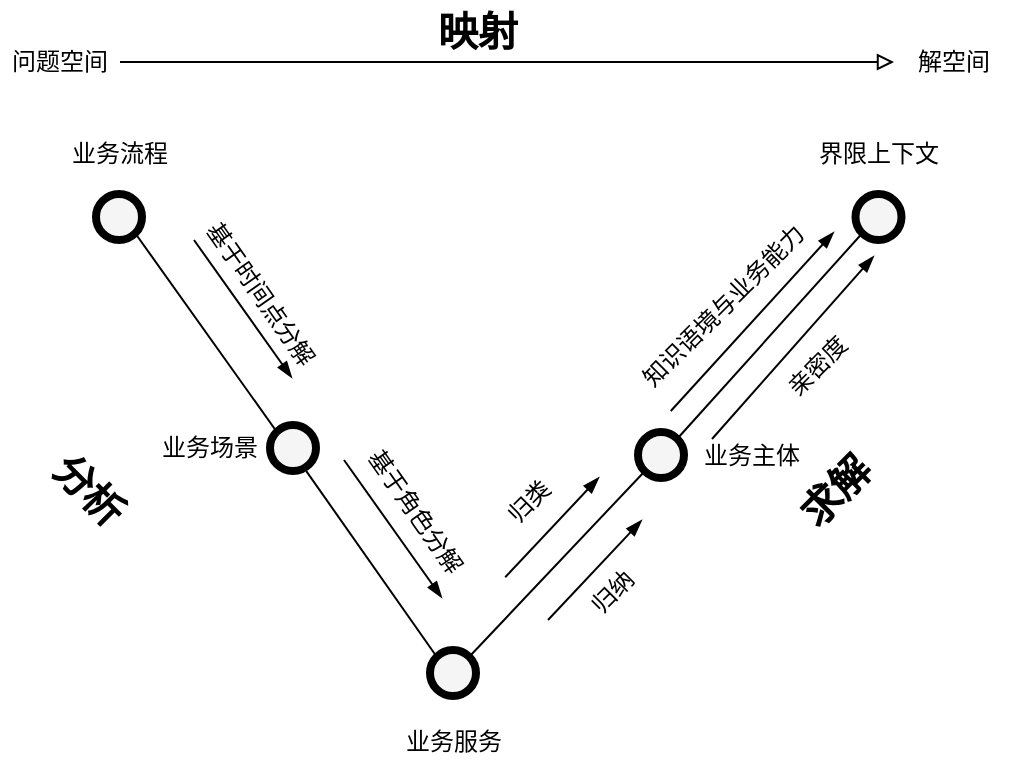 <mxfile version="20.6.0" type="github" pages="4">
  <diagram id="gvt5S0LrzWQ9CqKp3i4-" name="Page-1">
    <mxGraphModel dx="924" dy="500" grid="0" gridSize="10" guides="1" tooltips="1" connect="1" arrows="1" fold="1" page="1" pageScale="1" pageWidth="827" pageHeight="1169" math="0" shadow="0">
      <root>
        <mxCell id="0" />
        <mxCell id="1" parent="0" />
        <mxCell id="bjc3uEDRvnsahWzxOmhR-24" style="edgeStyle=none;rounded=0;orthogonalLoop=1;jettySize=auto;html=1;exitX=1;exitY=1;exitDx=0;exitDy=0;entryX=0;entryY=0;entryDx=0;entryDy=0;fontFamily=Tahoma;endArrow=none;endFill=0;fontColor=#999999;strokeColor=#000000;" parent="1" source="bjc3uEDRvnsahWzxOmhR-17" target="bjc3uEDRvnsahWzxOmhR-20" edge="1">
          <mxGeometry relative="1" as="geometry" />
        </mxCell>
        <mxCell id="bjc3uEDRvnsahWzxOmhR-31" style="edgeStyle=none;rounded=0;orthogonalLoop=1;jettySize=auto;html=1;exitX=1;exitY=0.5;exitDx=0;exitDy=0;strokeColor=#000000;fontFamily=Tahoma;fontColor=#999999;endArrow=block;endFill=0;entryX=0;entryY=0.5;entryDx=0;entryDy=0;" parent="1" source="bjc3uEDRvnsahWzxOmhR-33" target="bjc3uEDRvnsahWzxOmhR-34" edge="1">
          <mxGeometry relative="1" as="geometry">
            <mxPoint x="195.0" y="49.0" as="sourcePoint" />
            <mxPoint x="548" y="49" as="targetPoint" />
          </mxGeometry>
        </mxCell>
        <mxCell id="bjc3uEDRvnsahWzxOmhR-17" value="" style="ellipse;whiteSpace=wrap;html=1;aspect=fixed;strokeWidth=4;strokeColor=#000000;fillColor=#f5f5f5;fontColor=#333333;fontStyle=1" parent="1" vertex="1">
          <mxGeometry x="168" y="114" width="23" height="23" as="geometry" />
        </mxCell>
        <mxCell id="bjc3uEDRvnsahWzxOmhR-19" value="业务流程" style="text;html=1;strokeColor=none;fillColor=none;align=center;verticalAlign=middle;whiteSpace=wrap;rounded=0;strokeWidth=4;fontFamily=Tahoma;fontStyle=0" parent="1" vertex="1">
          <mxGeometry x="149.5" y="79" width="60" height="30" as="geometry" />
        </mxCell>
        <mxCell id="bjc3uEDRvnsahWzxOmhR-25" style="edgeStyle=none;rounded=0;orthogonalLoop=1;jettySize=auto;html=1;exitX=0.789;exitY=1.002;exitDx=0;exitDy=0;entryX=0;entryY=0;entryDx=0;entryDy=0;fontFamily=Tahoma;endArrow=none;endFill=0;exitPerimeter=0;" parent="1" source="bjc3uEDRvnsahWzxOmhR-20" target="bjc3uEDRvnsahWzxOmhR-22" edge="1">
          <mxGeometry relative="1" as="geometry" />
        </mxCell>
        <mxCell id="bjc3uEDRvnsahWzxOmhR-20" value="" style="ellipse;whiteSpace=wrap;html=1;aspect=fixed;strokeWidth=4;strokeColor=#000000;fillColor=#f5f5f5;fontColor=#333333;" parent="1" vertex="1">
          <mxGeometry x="255" y="229.5" width="23" height="23" as="geometry" />
        </mxCell>
        <mxCell id="bjc3uEDRvnsahWzxOmhR-21" value="业务场景" style="text;html=1;strokeColor=none;fillColor=none;align=center;verticalAlign=middle;whiteSpace=wrap;rounded=0;strokeWidth=4;fontFamily=Tahoma;fontStyle=0" parent="1" vertex="1">
          <mxGeometry x="195" y="226" width="60" height="30" as="geometry" />
        </mxCell>
        <mxCell id="bjc3uEDRvnsahWzxOmhR-28" style="edgeStyle=none;rounded=0;orthogonalLoop=1;jettySize=auto;html=1;exitX=1;exitY=0;exitDx=0;exitDy=0;entryX=0;entryY=1;entryDx=0;entryDy=0;strokeColor=#000000;fontFamily=Tahoma;fontColor=#999999;endArrow=none;endFill=0;" parent="1" source="bjc3uEDRvnsahWzxOmhR-22" target="bjc3uEDRvnsahWzxOmhR-26" edge="1">
          <mxGeometry relative="1" as="geometry" />
        </mxCell>
        <mxCell id="bjc3uEDRvnsahWzxOmhR-22" value="" style="ellipse;whiteSpace=wrap;html=1;aspect=fixed;strokeWidth=4;strokeColor=#000000;fillColor=#f5f5f5;fontColor=#333333;" parent="1" vertex="1">
          <mxGeometry x="335" y="342" width="23" height="23" as="geometry" />
        </mxCell>
        <mxCell id="bjc3uEDRvnsahWzxOmhR-23" value="业务服务" style="text;html=1;strokeColor=none;fillColor=none;align=center;verticalAlign=middle;whiteSpace=wrap;rounded=0;strokeWidth=4;fontFamily=Tahoma;fontStyle=0" parent="1" vertex="1">
          <mxGeometry x="317" y="373" width="60" height="30" as="geometry" />
        </mxCell>
        <mxCell id="bjc3uEDRvnsahWzxOmhR-30" style="edgeStyle=none;rounded=0;orthogonalLoop=1;jettySize=auto;html=1;exitX=1;exitY=0;exitDx=0;exitDy=0;entryX=0;entryY=1;entryDx=0;entryDy=0;strokeColor=#000000;fontFamily=Tahoma;fontColor=#999999;endArrow=none;endFill=0;" parent="1" source="bjc3uEDRvnsahWzxOmhR-26" target="bjc3uEDRvnsahWzxOmhR-29" edge="1">
          <mxGeometry relative="1" as="geometry" />
        </mxCell>
        <mxCell id="bjc3uEDRvnsahWzxOmhR-26" value="" style="ellipse;whiteSpace=wrap;html=1;aspect=fixed;strokeWidth=4;strokeColor=#000000;fillColor=#f5f5f5;fontColor=#333333;" parent="1" vertex="1">
          <mxGeometry x="439" y="233" width="23" height="23" as="geometry" />
        </mxCell>
        <mxCell id="bjc3uEDRvnsahWzxOmhR-27" value="业务主体" style="text;html=1;strokeColor=none;fillColor=none;align=center;verticalAlign=middle;whiteSpace=wrap;rounded=0;strokeWidth=4;fontFamily=Tahoma;fontStyle=0" parent="1" vertex="1">
          <mxGeometry x="466" y="229.5" width="60" height="30" as="geometry" />
        </mxCell>
        <mxCell id="bjc3uEDRvnsahWzxOmhR-29" value="" style="ellipse;whiteSpace=wrap;html=1;aspect=fixed;strokeWidth=4;strokeColor=#000000;fillColor=#f5f5f5;fontColor=#333333;fontStyle=1" parent="1" vertex="1">
          <mxGeometry x="547.75" y="114" width="23" height="23" as="geometry" />
        </mxCell>
        <mxCell id="bjc3uEDRvnsahWzxOmhR-32" value="映射" style="text;html=1;strokeColor=none;fillColor=none;align=center;verticalAlign=middle;whiteSpace=wrap;rounded=0;strokeWidth=4;fontFamily=Tahoma;fontColor=#000000;fontStyle=1;fontSize=20;" parent="1" vertex="1">
          <mxGeometry x="329" y="17" width="60" height="30" as="geometry" />
        </mxCell>
        <mxCell id="bjc3uEDRvnsahWzxOmhR-33" value="问题空间" style="text;html=1;strokeColor=none;fillColor=none;align=center;verticalAlign=middle;whiteSpace=wrap;rounded=0;strokeWidth=4;fontFamily=Tahoma;fontColor=#000000;fontStyle=0" parent="1" vertex="1">
          <mxGeometry x="120" y="33" width="60" height="30" as="geometry" />
        </mxCell>
        <mxCell id="bjc3uEDRvnsahWzxOmhR-34" value="解空间" style="text;html=1;strokeColor=none;fillColor=none;align=center;verticalAlign=middle;whiteSpace=wrap;rounded=0;strokeWidth=4;fontFamily=Tahoma;fontColor=#000000;fontStyle=0" parent="1" vertex="1">
          <mxGeometry x="567" y="33" width="60" height="30" as="geometry" />
        </mxCell>
        <mxCell id="bjc3uEDRvnsahWzxOmhR-35" value="界限上下文" style="text;html=1;strokeColor=none;fillColor=none;align=center;verticalAlign=middle;whiteSpace=wrap;rounded=0;strokeWidth=4;fontFamily=Tahoma;fontStyle=0" parent="1" vertex="1">
          <mxGeometry x="526" y="79" width="66.5" height="30" as="geometry" />
        </mxCell>
        <mxCell id="bjc3uEDRvnsahWzxOmhR-36" value="分析" style="text;html=1;strokeColor=none;fillColor=none;align=center;verticalAlign=middle;whiteSpace=wrap;rounded=0;strokeWidth=4;fontFamily=Tahoma;fontColor=#000000;rotation=45;fontStyle=1;fontSize=20;" parent="1" vertex="1">
          <mxGeometry x="135" y="247" width="60" height="30" as="geometry" />
        </mxCell>
        <mxCell id="bjc3uEDRvnsahWzxOmhR-37" value="求解" style="text;html=1;strokeColor=none;fillColor=none;align=center;verticalAlign=middle;whiteSpace=wrap;rounded=0;strokeWidth=4;fontFamily=Tahoma;fontColor=#000000;rotation=-45;fontStyle=1;fontSize=20;" parent="1" vertex="1">
          <mxGeometry x="507" y="247" width="60" height="30" as="geometry" />
        </mxCell>
        <mxCell id="bjc3uEDRvnsahWzxOmhR-38" value="基于时间点分解" style="text;html=1;strokeColor=none;fillColor=none;align=center;verticalAlign=middle;whiteSpace=wrap;rounded=0;strokeWidth=4;fontFamily=Tahoma;fontColor=#000000;rotation=55;fontStyle=0" parent="1" vertex="1">
          <mxGeometry x="200.54" y="151.72" width="99" height="24" as="geometry" />
        </mxCell>
        <mxCell id="bjc3uEDRvnsahWzxOmhR-39" value="基于角色分解" style="text;html=1;strokeColor=none;fillColor=none;align=center;verticalAlign=middle;whiteSpace=wrap;rounded=0;strokeWidth=4;fontFamily=Tahoma;fontColor=#000000;rotation=55;fontStyle=0" parent="1" vertex="1">
          <mxGeometry x="278" y="258" width="99" height="30" as="geometry" />
        </mxCell>
        <mxCell id="bjc3uEDRvnsahWzxOmhR-40" value="归类" style="text;html=1;strokeColor=none;fillColor=none;align=center;verticalAlign=middle;whiteSpace=wrap;rounded=0;strokeWidth=4;fontFamily=Tahoma;fontColor=#000000;rotation=-45;fontStyle=0" parent="1" vertex="1">
          <mxGeometry x="335" y="252.5" width="99" height="30" as="geometry" />
        </mxCell>
        <mxCell id="bjc3uEDRvnsahWzxOmhR-41" value="归纳" style="text;html=1;strokeColor=none;fillColor=none;align=center;verticalAlign=middle;whiteSpace=wrap;rounded=0;strokeWidth=4;fontFamily=Tahoma;fontColor=#000000;rotation=-45;fontStyle=0" parent="1" vertex="1">
          <mxGeometry x="377" y="298" width="99" height="30" as="geometry" />
        </mxCell>
        <mxCell id="bjc3uEDRvnsahWzxOmhR-42" value="知识语境与业务能力" style="text;html=1;strokeColor=none;fillColor=none;align=center;verticalAlign=middle;whiteSpace=wrap;rounded=0;strokeWidth=4;fontFamily=Tahoma;fontColor=#000000;rotation=-45;fontStyle=0" parent="1" vertex="1">
          <mxGeometry x="426" y="155" width="112" height="30" as="geometry" />
        </mxCell>
        <mxCell id="bjc3uEDRvnsahWzxOmhR-43" value="亲密度" style="text;html=1;strokeColor=none;fillColor=none;align=center;verticalAlign=middle;whiteSpace=wrap;rounded=0;strokeWidth=4;fontFamily=Tahoma;fontColor=#000000;rotation=-45;fontStyle=0" parent="1" vertex="1">
          <mxGeometry x="473" y="185" width="112" height="30" as="geometry" />
        </mxCell>
        <mxCell id="bjc3uEDRvnsahWzxOmhR-44" value="" style="endArrow=none;html=1;rounded=0;strokeColor=#000000;fontFamily=Tahoma;fontColor=#000000;startArrow=blockThin;startFill=1;fontStyle=1" parent="1" edge="1">
          <mxGeometry width="50" height="50" relative="1" as="geometry">
            <mxPoint x="266" y="206" as="sourcePoint" />
            <mxPoint x="217" y="137" as="targetPoint" />
          </mxGeometry>
        </mxCell>
        <mxCell id="bjc3uEDRvnsahWzxOmhR-45" value="" style="endArrow=none;html=1;rounded=0;strokeColor=#000000;fontFamily=Tahoma;fontColor=#000000;startArrow=blockThin;startFill=1;" parent="1" edge="1">
          <mxGeometry width="50" height="50" relative="1" as="geometry">
            <mxPoint x="341" y="316" as="sourcePoint" />
            <mxPoint x="292" y="247" as="targetPoint" />
          </mxGeometry>
        </mxCell>
        <mxCell id="bjc3uEDRvnsahWzxOmhR-46" value="" style="endArrow=none;html=1;rounded=0;strokeColor=#000000;fontFamily=Tahoma;fontColor=#000000;startArrow=blockThin;startFill=1;exitX=0.75;exitY=1;exitDx=0;exitDy=0;entryX=0.057;entryY=1.071;entryDx=0;entryDy=0;entryPerimeter=0;" parent="1" edge="1">
          <mxGeometry width="50" height="50" relative="1" as="geometry">
            <mxPoint x="419.607" y="255.606" as="sourcePoint" />
            <mxPoint x="372.601" y="305.624" as="targetPoint" />
          </mxGeometry>
        </mxCell>
        <mxCell id="bjc3uEDRvnsahWzxOmhR-47" value="" style="endArrow=none;html=1;rounded=0;strokeColor=#000000;fontFamily=Tahoma;fontColor=#000000;startArrow=blockThin;startFill=1;exitX=0.75;exitY=1;exitDx=0;exitDy=0;entryX=0.057;entryY=1.071;entryDx=0;entryDy=0;entryPerimeter=0;" parent="1" edge="1">
          <mxGeometry width="50" height="50" relative="1" as="geometry">
            <mxPoint x="441.007" y="276.996" as="sourcePoint" />
            <mxPoint x="394.001" y="327.014" as="targetPoint" />
          </mxGeometry>
        </mxCell>
        <mxCell id="bjc3uEDRvnsahWzxOmhR-48" value="" style="endArrow=none;html=1;rounded=0;strokeColor=#000000;fontFamily=Tahoma;fontColor=#000000;startArrow=blockThin;startFill=1;entryX=0.057;entryY=1.071;entryDx=0;entryDy=0;entryPerimeter=0;fontStyle=1" parent="1" edge="1">
          <mxGeometry width="50" height="50" relative="1" as="geometry">
            <mxPoint x="537" y="133" as="sourcePoint" />
            <mxPoint x="455.401" y="222.504" as="targetPoint" />
          </mxGeometry>
        </mxCell>
        <mxCell id="bjc3uEDRvnsahWzxOmhR-49" value="" style="endArrow=none;html=1;rounded=0;strokeColor=#000000;fontFamily=Tahoma;fontColor=#000000;startArrow=blockThin;startFill=1;entryX=0.057;entryY=1.071;entryDx=0;entryDy=0;entryPerimeter=0;" parent="1" edge="1">
          <mxGeometry width="50" height="50" relative="1" as="geometry">
            <mxPoint x="557" y="145" as="sourcePoint" />
            <mxPoint x="476.001" y="236.504" as="targetPoint" />
          </mxGeometry>
        </mxCell>
      </root>
    </mxGraphModel>
  </diagram>
  <diagram id="wl6B3lG107mjPQlPeJBg" name="Page-2">
    <mxGraphModel dx="924" dy="500" grid="0" gridSize="10" guides="1" tooltips="1" connect="1" arrows="1" fold="1" page="1" pageScale="1" pageWidth="827" pageHeight="1169" math="0" shadow="0">
      <root>
        <mxCell id="0" />
        <mxCell id="1" parent="0" />
        <mxCell id="paZAxK2Uy6imWzn9LoPl-7" value="" style="ellipse;whiteSpace=wrap;html=1;dashed=1;fillColor=#f8cecc;strokeColor=#b85450;" parent="1" vertex="1">
          <mxGeometry x="385" y="140" width="160" height="126" as="geometry" />
        </mxCell>
        <mxCell id="paZAxK2Uy6imWzn9LoPl-5" style="rounded=0;orthogonalLoop=1;jettySize=auto;html=1;exitX=0.5;exitY=0;exitDx=0;exitDy=0;endArrow=none;endFill=0;entryX=0;entryY=0.5;entryDx=0;entryDy=0;entryPerimeter=0;" parent="1" source="paZAxK2Uy6imWzn9LoPl-1" target="paZAxK2Uy6imWzn9LoPl-4" edge="1">
          <mxGeometry relative="1" as="geometry" />
        </mxCell>
        <mxCell id="paZAxK2Uy6imWzn9LoPl-12" style="edgeStyle=none;rounded=0;orthogonalLoop=1;jettySize=auto;html=1;exitX=0.5;exitY=1;exitDx=0;exitDy=0;endArrow=open;endFill=0;" parent="1" source="paZAxK2Uy6imWzn9LoPl-1" target="paZAxK2Uy6imWzn9LoPl-9" edge="1">
          <mxGeometry relative="1" as="geometry" />
        </mxCell>
        <mxCell id="paZAxK2Uy6imWzn9LoPl-1" value="价格" style="rounded=0;whiteSpace=wrap;html=1;" parent="1" vertex="1">
          <mxGeometry x="405" y="173" width="120" height="60" as="geometry" />
        </mxCell>
        <mxCell id="paZAxK2Uy6imWzn9LoPl-3" style="edgeStyle=orthogonalEdgeStyle;rounded=0;orthogonalLoop=1;jettySize=auto;html=1;exitX=1;exitY=0.5;exitDx=0;exitDy=0;entryX=0;entryY=0.5;entryDx=0;entryDy=0;endArrow=open;endFill=0;" parent="1" source="paZAxK2Uy6imWzn9LoPl-2" target="paZAxK2Uy6imWzn9LoPl-1" edge="1">
          <mxGeometry relative="1" as="geometry" />
        </mxCell>
        <mxCell id="paZAxK2Uy6imWzn9LoPl-2" value="订单行" style="rounded=0;whiteSpace=wrap;html=1;" parent="1" vertex="1">
          <mxGeometry x="202" y="173" width="120" height="60" as="geometry" />
        </mxCell>
        <mxCell id="paZAxK2Uy6imWzn9LoPl-4" value="" style="strokeWidth=2;html=1;shape=mxgraph.flowchart.annotation_1;align=left;pointerEvents=1;" parent="1" vertex="1">
          <mxGeometry x="561" y="37" width="50" height="100" as="geometry" />
        </mxCell>
        <mxCell id="paZAxK2Uy6imWzn9LoPl-6" value="&lt;div style=&quot;&quot;&gt;&lt;span style=&quot;background-color: initial;&quot;&gt;模板：组合+策略&lt;/span&gt;&lt;/div&gt;" style="text;html=1;strokeColor=none;fillColor=none;align=left;verticalAlign=top;whiteSpace=wrap;rounded=0;" parent="1" vertex="1">
          <mxGeometry x="625" y="23" width="112" height="117" as="geometry" />
        </mxCell>
        <mxCell id="paZAxK2Uy6imWzn9LoPl-11" value="1：N" style="edgeStyle=none;rounded=0;orthogonalLoop=1;jettySize=auto;html=1;exitX=1;exitY=0.5;exitDx=0;exitDy=0;endArrow=open;endFill=0;" parent="1" source="paZAxK2Uy6imWzn9LoPl-9" target="paZAxK2Uy6imWzn9LoPl-10" edge="1">
          <mxGeometry relative="1" as="geometry" />
        </mxCell>
        <mxCell id="paZAxK2Uy6imWzn9LoPl-9" value="价格主表" style="rounded=0;whiteSpace=wrap;html=1;" parent="1" vertex="1">
          <mxGeometry x="405" y="361" width="120" height="60" as="geometry" />
        </mxCell>
        <mxCell id="paZAxK2Uy6imWzn9LoPl-10" value="价格辅表" style="rounded=0;whiteSpace=wrap;html=1;" parent="1" vertex="1">
          <mxGeometry x="611" y="361" width="120" height="60" as="geometry" />
        </mxCell>
        <mxCell id="paZAxK2Uy6imWzn9LoPl-13" value="orderLine001：price_0001： template_0001" style="text;html=1;strokeColor=none;fillColor=none;align=center;verticalAlign=middle;whiteSpace=wrap;rounded=0;dashed=1;" parent="1" vertex="1">
          <mxGeometry x="326" y="448" width="273" height="30" as="geometry" />
        </mxCell>
      </root>
    </mxGraphModel>
  </diagram>
  <diagram id="J4URnO0o3l6oglwxTWBT" name="Page-3">
    <mxGraphModel dx="1369" dy="588" grid="0" gridSize="10" guides="1" tooltips="1" connect="1" arrows="1" fold="1" page="1" pageScale="1" pageWidth="827" pageHeight="1169" math="0" shadow="0">
      <root>
        <mxCell id="0" />
        <mxCell id="1" parent="0" />
        <mxCell id="m-EQs6vto2LAC3uDmana-20" value="" style="rounded=0;whiteSpace=wrap;html=1;fillColor=#fff2cc;strokeColor=#d6b656;" vertex="1" parent="1">
          <mxGeometry x="128" y="100" width="231" height="365" as="geometry" />
        </mxCell>
        <mxCell id="m-EQs6vto2LAC3uDmana-10" style="rounded=0;orthogonalLoop=1;jettySize=auto;html=1;exitX=1;exitY=0.5;exitDx=0;exitDy=0;entryX=0;entryY=0.5;entryDx=0;entryDy=0;endArrow=open;endFill=0;" edge="1" parent="1" source="m-EQs6vto2LAC3uDmana-1" target="m-EQs6vto2LAC3uDmana-5">
          <mxGeometry relative="1" as="geometry" />
        </mxCell>
        <mxCell id="m-EQs6vto2LAC3uDmana-1" value="商户A" style="rounded=0;whiteSpace=wrap;html=1;" vertex="1" parent="1">
          <mxGeometry x="154" y="141" width="173" height="60" as="geometry" />
        </mxCell>
        <mxCell id="m-EQs6vto2LAC3uDmana-11" style="edgeStyle=none;rounded=0;orthogonalLoop=1;jettySize=auto;html=1;exitX=1;exitY=0.5;exitDx=0;exitDy=0;entryX=0;entryY=0.5;entryDx=0;entryDy=0;endArrow=open;endFill=0;" edge="1" parent="1" source="m-EQs6vto2LAC3uDmana-2" target="m-EQs6vto2LAC3uDmana-5">
          <mxGeometry relative="1" as="geometry" />
        </mxCell>
        <mxCell id="m-EQs6vto2LAC3uDmana-2" value="商户B" style="rounded=0;whiteSpace=wrap;html=1;" vertex="1" parent="1">
          <mxGeometry x="154" y="218" width="173" height="60" as="geometry" />
        </mxCell>
        <mxCell id="m-EQs6vto2LAC3uDmana-12" style="edgeStyle=none;rounded=0;orthogonalLoop=1;jettySize=auto;html=1;exitX=1;exitY=0.5;exitDx=0;exitDy=0;entryX=0;entryY=0.5;entryDx=0;entryDy=0;endArrow=open;endFill=0;" edge="1" parent="1" source="m-EQs6vto2LAC3uDmana-3" target="m-EQs6vto2LAC3uDmana-5">
          <mxGeometry relative="1" as="geometry" />
        </mxCell>
        <mxCell id="m-EQs6vto2LAC3uDmana-3" value="商户......" style="rounded=0;whiteSpace=wrap;html=1;" vertex="1" parent="1">
          <mxGeometry x="154" y="295" width="173" height="60" as="geometry" />
        </mxCell>
        <mxCell id="m-EQs6vto2LAC3uDmana-13" style="edgeStyle=none;rounded=0;orthogonalLoop=1;jettySize=auto;html=1;exitX=1;exitY=0.5;exitDx=0;exitDy=0;entryX=0;entryY=0.5;entryDx=0;entryDy=0;endArrow=open;endFill=0;" edge="1" parent="1" source="m-EQs6vto2LAC3uDmana-4" target="m-EQs6vto2LAC3uDmana-5">
          <mxGeometry relative="1" as="geometry" />
        </mxCell>
        <mxCell id="m-EQs6vto2LAC3uDmana-23" style="edgeStyle=orthogonalEdgeStyle;rounded=0;orthogonalLoop=1;jettySize=auto;html=1;exitX=0.5;exitY=1;exitDx=0;exitDy=0;entryX=0.5;entryY=1;entryDx=0;entryDy=0;endArrow=open;endFill=0;" edge="1" parent="1" source="m-EQs6vto2LAC3uDmana-4" target="m-EQs6vto2LAC3uDmana-14">
          <mxGeometry relative="1" as="geometry">
            <Array as="points">
              <mxPoint x="241" y="523" />
              <mxPoint x="577" y="523" />
            </Array>
          </mxGeometry>
        </mxCell>
        <mxCell id="m-EQs6vto2LAC3uDmana-4" value="商户N" style="rounded=0;whiteSpace=wrap;html=1;" vertex="1" parent="1">
          <mxGeometry x="154" y="372" width="173" height="60" as="geometry" />
        </mxCell>
        <mxCell id="m-EQs6vto2LAC3uDmana-5" value="物流平台" style="rounded=0;whiteSpace=wrap;html=1;" vertex="1" parent="1">
          <mxGeometry x="490" y="257" width="173" height="60" as="geometry" />
        </mxCell>
        <mxCell id="m-EQs6vto2LAC3uDmana-14" value="物流后台运营人员" style="rounded=0;whiteSpace=wrap;html=1;" vertex="1" parent="1">
          <mxGeometry x="490" y="372" width="173" height="60" as="geometry" />
        </mxCell>
        <mxCell id="m-EQs6vto2LAC3uDmana-15" value="" style="shape=flexArrow;endArrow=classic;html=1;rounded=0;width=6.154;endSize=4.575;endWidth=8.432;" edge="1" parent="1">
          <mxGeometry width="50" height="50" relative="1" as="geometry">
            <mxPoint x="576.26" y="368" as="sourcePoint" />
            <mxPoint x="576.26" y="320" as="targetPoint" />
          </mxGeometry>
        </mxCell>
        <mxCell id="m-EQs6vto2LAC3uDmana-16" value="物流承运商" style="rounded=0;whiteSpace=wrap;html=1;" vertex="1" parent="1">
          <mxGeometry x="757" y="257" width="173" height="60" as="geometry" />
        </mxCell>
        <mxCell id="m-EQs6vto2LAC3uDmana-17" value="运营" style="text;html=1;strokeColor=none;fillColor=none;align=center;verticalAlign=middle;whiteSpace=wrap;rounded=0;" vertex="1" parent="1">
          <mxGeometry x="499" y="330" width="60" height="30" as="geometry" />
        </mxCell>
        <mxCell id="m-EQs6vto2LAC3uDmana-18" value="" style="shape=flexArrow;endArrow=classic;html=1;rounded=0;width=6.154;endSize=4.575;endWidth=8.432;" edge="1" parent="1">
          <mxGeometry width="50" height="50" relative="1" as="geometry">
            <mxPoint x="744" y="287" as="sourcePoint" />
            <mxPoint x="676" y="287" as="targetPoint" />
          </mxGeometry>
        </mxCell>
        <mxCell id="m-EQs6vto2LAC3uDmana-19" value="使用" style="text;html=1;strokeColor=none;fillColor=none;align=center;verticalAlign=middle;whiteSpace=wrap;rounded=0;" vertex="1" parent="1">
          <mxGeometry x="685" y="251" width="60" height="30" as="geometry" />
        </mxCell>
        <mxCell id="m-EQs6vto2LAC3uDmana-21" value="供应链系统" style="text;html=1;strokeColor=none;fillColor=none;align=center;verticalAlign=middle;whiteSpace=wrap;rounded=0;" vertex="1" parent="1">
          <mxGeometry x="192.5" y="103" width="96" height="30" as="geometry" />
        </mxCell>
        <mxCell id="m-EQs6vto2LAC3uDmana-24" value="隶属于某一商户" style="text;html=1;strokeColor=none;fillColor=none;align=center;verticalAlign=middle;whiteSpace=wrap;rounded=0;" vertex="1" parent="1">
          <mxGeometry x="378" y="482" width="112" height="30" as="geometry" />
        </mxCell>
      </root>
    </mxGraphModel>
  </diagram>
  <diagram id="LvsuOGFnwsf74FbpqplC" name="Page-4">
    <mxGraphModel dx="880" dy="476" grid="0" gridSize="10" guides="1" tooltips="1" connect="1" arrows="1" fold="1" page="1" pageScale="1" pageWidth="827" pageHeight="1169" math="0" shadow="0">
      <root>
        <mxCell id="0" />
        <mxCell id="1" parent="0" />
        <mxCell id="vpUMt44C3M_rkRP4lfGI-1" value="服务铁军APP" style="rounded=0;whiteSpace=wrap;html=1;" vertex="1" parent="1">
          <mxGeometry x="132" y="189" width="120" height="60" as="geometry" />
        </mxCell>
        <mxCell id="vpUMt44C3M_rkRP4lfGI-2" value="终端" style="text;html=1;strokeColor=none;fillColor=none;align=center;verticalAlign=middle;whiteSpace=wrap;rounded=0;fontStyle=1" vertex="1" parent="1">
          <mxGeometry x="40" y="201" width="60" height="30" as="geometry" />
        </mxCell>
        <mxCell id="vpUMt44C3M_rkRP4lfGI-3" value="供应链平台PC" style="rounded=0;whiteSpace=wrap;html=1;" vertex="1" parent="1">
          <mxGeometry x="297" y="189" width="120" height="60" as="geometry" />
        </mxCell>
        <mxCell id="vpUMt44C3M_rkRP4lfGI-4" value="承运商PC" style="rounded=0;whiteSpace=wrap;html=1;" vertex="1" parent="1">
          <mxGeometry x="532" y="191" width="120" height="60" as="geometry" />
        </mxCell>
        <mxCell id="vpUMt44C3M_rkRP4lfGI-5" value="物流APP" style="rounded=0;whiteSpace=wrap;html=1;" vertex="1" parent="1">
          <mxGeometry x="694" y="191" width="120" height="60" as="geometry" />
        </mxCell>
        <mxCell id="vpUMt44C3M_rkRP4lfGI-6" value="角色" style="text;html=1;strokeColor=none;fillColor=none;align=center;verticalAlign=middle;whiteSpace=wrap;rounded=0;fontStyle=1" vertex="1" parent="1">
          <mxGeometry x="37" y="58" width="60" height="30" as="geometry" />
        </mxCell>
        <mxCell id="vpUMt44C3M_rkRP4lfGI-7" value="XXX商户下的交付、资产、服务人员" style="text;html=1;strokeColor=default;fillColor=none;align=center;verticalAlign=middle;whiteSpace=wrap;rounded=0;" vertex="1" parent="1">
          <mxGeometry x="132" y="8" width="125" height="48" as="geometry" />
        </mxCell>
        <mxCell id="vpUMt44C3M_rkRP4lfGI-8" value="XXX商户下的交付、资产、服务人员" style="text;html=1;strokeColor=default;fillColor=none;align=center;verticalAlign=middle;whiteSpace=wrap;rounded=0;" vertex="1" parent="1">
          <mxGeometry x="296" y="8" width="120" height="49" as="geometry" />
        </mxCell>
        <mxCell id="vpUMt44C3M_rkRP4lfGI-9" value="XXX物流承运商" style="text;html=1;strokeColor=default;fillColor=none;align=center;verticalAlign=middle;whiteSpace=wrap;rounded=0;" vertex="1" parent="1">
          <mxGeometry x="529" y="10" width="120" height="49" as="geometry" />
        </mxCell>
        <mxCell id="vpUMt44C3M_rkRP4lfGI-10" value="XXX物流承运商下的角色：调度、司机、、承运商" style="text;html=1;strokeColor=default;fillColor=none;align=center;verticalAlign=middle;whiteSpace=wrap;rounded=0;" vertex="1" parent="1">
          <mxGeometry x="692" y="8" width="120" height="47" as="geometry" />
        </mxCell>
        <mxCell id="vpUMt44C3M_rkRP4lfGI-11" value="物流运营人员（物流调度专员、物流调度经理），人员隶属于众能联合商户" style="text;html=1;strokeColor=default;fillColor=none;align=center;verticalAlign=middle;whiteSpace=wrap;rounded=0;" vertex="1" parent="1">
          <mxGeometry x="132" y="88" width="122" height="69" as="geometry" />
        </mxCell>
        <mxCell id="vpUMt44C3M_rkRP4lfGI-12" value="物流运营人员（物流调度专员、物流调度经理），人员隶属于众能联合商户" style="text;html=1;strokeColor=default;fillColor=none;align=center;verticalAlign=middle;whiteSpace=wrap;rounded=0;" vertex="1" parent="1">
          <mxGeometry x="295" y="88" width="122" height="69" as="geometry" />
        </mxCell>
        <mxCell id="vpUMt44C3M_rkRP4lfGI-13" value="系统" style="text;html=1;strokeColor=none;fillColor=none;align=center;verticalAlign=middle;whiteSpace=wrap;rounded=0;fontStyle=1" vertex="1" parent="1">
          <mxGeometry x="40" y="409" width="60" height="30" as="geometry" />
        </mxCell>
        <mxCell id="vpUMt44C3M_rkRP4lfGI-41" style="edgeStyle=orthogonalEdgeStyle;rounded=0;orthogonalLoop=1;jettySize=auto;html=1;exitX=1;exitY=0.5;exitDx=0;exitDy=0;entryX=0;entryY=0.5;entryDx=0;entryDy=0;fontColor=#000000;endArrow=open;endFill=0;" edge="1" parent="1" source="vpUMt44C3M_rkRP4lfGI-14" target="vpUMt44C3M_rkRP4lfGI-15">
          <mxGeometry relative="1" as="geometry" />
        </mxCell>
        <mxCell id="vpUMt44C3M_rkRP4lfGI-14" value="" style="rounded=0;whiteSpace=wrap;html=1;strokeColor=default;" vertex="1" parent="1">
          <mxGeometry x="133" y="312" width="280" height="311" as="geometry" />
        </mxCell>
        <mxCell id="vpUMt44C3M_rkRP4lfGI-15" value="" style="rounded=0;whiteSpace=wrap;html=1;strokeColor=default;" vertex="1" parent="1">
          <mxGeometry x="531" y="310" width="283" height="316" as="geometry" />
        </mxCell>
        <mxCell id="vpUMt44C3M_rkRP4lfGI-16" value="供应链（大商/加盟商）平台" style="text;html=1;strokeColor=none;fillColor=none;align=center;verticalAlign=middle;whiteSpace=wrap;rounded=0;" vertex="1" parent="1">
          <mxGeometry x="187" y="319" width="160" height="30" as="geometry" />
        </mxCell>
        <mxCell id="vpUMt44C3M_rkRP4lfGI-17" value="职责" style="text;html=1;strokeColor=none;fillColor=none;align=center;verticalAlign=middle;whiteSpace=wrap;rounded=0;fontStyle=1" vertex="1" parent="1">
          <mxGeometry x="40" y="749" width="60" height="30" as="geometry" />
        </mxCell>
        <mxCell id="vpUMt44C3M_rkRP4lfGI-20" style="edgeStyle=orthogonalEdgeStyle;rounded=0;orthogonalLoop=1;jettySize=auto;html=1;exitX=1;exitY=0.5;exitDx=0;exitDy=0;entryX=0;entryY=0.5;entryDx=0;entryDy=0;endArrow=open;endFill=0;" edge="1" parent="1" source="vpUMt44C3M_rkRP4lfGI-18" target="vpUMt44C3M_rkRP4lfGI-19">
          <mxGeometry relative="1" as="geometry" />
        </mxCell>
        <mxCell id="vpUMt44C3M_rkRP4lfGI-18" value="&lt;b&gt;交易中心&lt;br&gt;&lt;/b&gt;（订单、商品、合同）" style="rounded=0;whiteSpace=wrap;html=1;strokeColor=default;" vertex="1" parent="1">
          <mxGeometry x="146" y="377" width="94" height="60" as="geometry" />
        </mxCell>
        <mxCell id="vpUMt44C3M_rkRP4lfGI-25" style="edgeStyle=orthogonalEdgeStyle;rounded=0;orthogonalLoop=1;jettySize=auto;html=1;exitX=0.5;exitY=1;exitDx=0;exitDy=0;entryX=0.5;entryY=0;entryDx=0;entryDy=0;fontColor=#FF3333;endArrow=open;endFill=0;" edge="1" parent="1" source="vpUMt44C3M_rkRP4lfGI-19" target="vpUMt44C3M_rkRP4lfGI-24">
          <mxGeometry relative="1" as="geometry" />
        </mxCell>
        <mxCell id="vpUMt44C3M_rkRP4lfGI-19" value="&lt;b&gt;交付中心&lt;br&gt;&lt;/b&gt;" style="rounded=0;whiteSpace=wrap;html=1;strokeColor=default;" vertex="1" parent="1">
          <mxGeometry x="297" y="377" width="94" height="60" as="geometry" />
        </mxCell>
        <mxCell id="vpUMt44C3M_rkRP4lfGI-22" value="&lt;b&gt;资产中心&lt;br&gt;&lt;/b&gt;（设备、库存、配件）" style="rounded=0;whiteSpace=wrap;html=1;strokeColor=default;" vertex="1" parent="1">
          <mxGeometry x="146.75" y="532" width="92.5" height="60" as="geometry" />
        </mxCell>
        <mxCell id="vpUMt44C3M_rkRP4lfGI-23" value="调度决策" style="text;html=1;strokeColor=none;fillColor=none;align=center;verticalAlign=middle;whiteSpace=wrap;rounded=0;" vertex="1" parent="1">
          <mxGeometry x="237" y="384" width="60" height="19" as="geometry" />
        </mxCell>
        <mxCell id="vpUMt44C3M_rkRP4lfGI-27" style="edgeStyle=orthogonalEdgeStyle;rounded=0;orthogonalLoop=1;jettySize=auto;html=1;exitX=0;exitY=0.5;exitDx=0;exitDy=0;entryX=1;entryY=0.5;entryDx=0;entryDy=0;fontColor=#000000;endArrow=open;endFill=0;" edge="1" parent="1" source="vpUMt44C3M_rkRP4lfGI-24" target="vpUMt44C3M_rkRP4lfGI-22">
          <mxGeometry relative="1" as="geometry" />
        </mxCell>
        <mxCell id="vpUMt44C3M_rkRP4lfGI-24" value="&lt;b&gt;服务中心&lt;br&gt;&lt;/b&gt;（&lt;font color=&quot;#ff3333&quot;&gt;进退场&lt;/font&gt;、设备整备、报养等）" style="rounded=0;whiteSpace=wrap;html=1;strokeColor=default;" vertex="1" parent="1">
          <mxGeometry x="298.5" y="532" width="92.5" height="60" as="geometry" />
        </mxCell>
        <mxCell id="vpUMt44C3M_rkRP4lfGI-26" value="&lt;font color=&quot;#000000&quot;&gt;下发进退场、报修、报停单&lt;/font&gt;" style="text;html=1;strokeColor=none;fillColor=none;align=center;verticalAlign=middle;whiteSpace=wrap;rounded=0;fontColor=#FF3333;" vertex="1" parent="1">
          <mxGeometry x="247" y="447" width="92" height="30" as="geometry" />
        </mxCell>
        <mxCell id="vpUMt44C3M_rkRP4lfGI-28" value="设备的使用（库存的扣减）" style="text;html=1;strokeColor=none;fillColor=none;align=center;verticalAlign=middle;whiteSpace=wrap;rounded=0;fontColor=#000000;" vertex="1" parent="1">
          <mxGeometry x="242" y="515" width="53" height="30" as="geometry" />
        </mxCell>
        <mxCell id="vpUMt44C3M_rkRP4lfGI-29" value="配件的领用/返还" style="text;html=1;strokeColor=none;fillColor=none;align=center;verticalAlign=middle;whiteSpace=wrap;rounded=0;fontColor=#000000;" vertex="1" parent="1">
          <mxGeometry x="243" y="579" width="53" height="30" as="geometry" />
        </mxCell>
        <mxCell id="vpUMt44C3M_rkRP4lfGI-30" value="物流平台" style="text;html=1;strokeColor=none;fillColor=none;align=center;verticalAlign=middle;whiteSpace=wrap;rounded=0;" vertex="1" parent="1">
          <mxGeometry x="593.5" y="322" width="160" height="30" as="geometry" />
        </mxCell>
        <mxCell id="vpUMt44C3M_rkRP4lfGI-33" style="edgeStyle=orthogonalEdgeStyle;rounded=0;orthogonalLoop=1;jettySize=auto;html=1;exitX=1;exitY=0.5;exitDx=0;exitDy=0;fontColor=#000000;endArrow=open;endFill=0;" edge="1" parent="1" source="vpUMt44C3M_rkRP4lfGI-31" target="vpUMt44C3M_rkRP4lfGI-32">
          <mxGeometry relative="1" as="geometry" />
        </mxCell>
        <mxCell id="vpUMt44C3M_rkRP4lfGI-31" value="&lt;b&gt;交易管理&lt;br&gt;&lt;/b&gt;（订单、商品、合同）" style="rounded=0;whiteSpace=wrap;html=1;strokeColor=default;" vertex="1" parent="1">
          <mxGeometry x="549" y="374" width="94" height="60" as="geometry" />
        </mxCell>
        <mxCell id="vpUMt44C3M_rkRP4lfGI-36" style="edgeStyle=orthogonalEdgeStyle;rounded=0;orthogonalLoop=1;jettySize=auto;html=1;exitX=0.5;exitY=1;exitDx=0;exitDy=0;entryX=0.5;entryY=0;entryDx=0;entryDy=0;fontColor=#000000;endArrow=open;endFill=0;" edge="1" parent="1" source="vpUMt44C3M_rkRP4lfGI-32" target="vpUMt44C3M_rkRP4lfGI-35">
          <mxGeometry relative="1" as="geometry" />
        </mxCell>
        <mxCell id="vpUMt44C3M_rkRP4lfGI-32" value="&lt;b&gt;调度管理&lt;/b&gt;" style="rounded=0;whiteSpace=wrap;html=1;strokeColor=default;" vertex="1" parent="1">
          <mxGeometry x="699" y="374" width="94" height="60" as="geometry" />
        </mxCell>
        <mxCell id="vpUMt44C3M_rkRP4lfGI-34" value="调度决策" style="text;html=1;strokeColor=none;fillColor=none;align=center;verticalAlign=middle;whiteSpace=wrap;rounded=0;" vertex="1" parent="1">
          <mxGeometry x="639" y="380" width="60" height="19" as="geometry" />
        </mxCell>
        <mxCell id="vpUMt44C3M_rkRP4lfGI-39" style="edgeStyle=orthogonalEdgeStyle;rounded=0;orthogonalLoop=1;jettySize=auto;html=1;exitX=0;exitY=0.5;exitDx=0;exitDy=0;fontColor=#000000;endArrow=open;endFill=0;" edge="1" parent="1" source="vpUMt44C3M_rkRP4lfGI-35" target="vpUMt44C3M_rkRP4lfGI-38">
          <mxGeometry relative="1" as="geometry" />
        </mxCell>
        <mxCell id="vpUMt44C3M_rkRP4lfGI-35" value="&lt;b&gt;运输管理&lt;/b&gt;" style="rounded=0;whiteSpace=wrap;html=1;strokeColor=default;" vertex="1" parent="1">
          <mxGeometry x="699" y="532" width="94" height="60" as="geometry" />
        </mxCell>
        <mxCell id="vpUMt44C3M_rkRP4lfGI-37" value="指派承运商/司机" style="text;html=1;strokeColor=none;fillColor=none;align=center;verticalAlign=middle;whiteSpace=wrap;rounded=0;fontColor=#000000;" vertex="1" parent="1">
          <mxGeometry x="681" y="453" width="60" height="30" as="geometry" />
        </mxCell>
        <mxCell id="vpUMt44C3M_rkRP4lfGI-38" value="&lt;b&gt;支付结算&lt;/b&gt;" style="rounded=0;whiteSpace=wrap;html=1;strokeColor=default;" vertex="1" parent="1">
          <mxGeometry x="555" y="532" width="94" height="60" as="geometry" />
        </mxCell>
        <mxCell id="vpUMt44C3M_rkRP4lfGI-40" value="生成对账/调账单" style="text;html=1;strokeColor=none;fillColor=none;align=center;verticalAlign=middle;whiteSpace=wrap;rounded=0;fontColor=#000000;" vertex="1" parent="1">
          <mxGeometry x="643.5" y="518" width="60" height="30" as="geometry" />
        </mxCell>
        <mxCell id="vpUMt44C3M_rkRP4lfGI-42" value="xxx商户使用物流（下物流订单）" style="text;html=1;strokeColor=none;fillColor=none;align=center;verticalAlign=middle;whiteSpace=wrap;rounded=0;fontColor=#000000;" vertex="1" parent="1">
          <mxGeometry x="413" y="432" width="114" height="30" as="geometry" />
        </mxCell>
        <mxCell id="vpUMt44C3M_rkRP4lfGI-43" value="提供一套面向大商户/加密商的资产运营全生命周期的管理系统，涵盖交易、交付履约、支付结算、资产的采购、处置等流程。" style="text;html=1;strokeColor=none;fillColor=none;align=center;verticalAlign=middle;whiteSpace=wrap;rounded=0;fontColor=#000000;" vertex="1" parent="1">
          <mxGeometry x="132" y="740" width="278" height="51" as="geometry" />
        </mxCell>
        <mxCell id="vpUMt44C3M_rkRP4lfGI-44" value="作为独立运营的物流平台，为客（使用物流平台的客户）与商（承运商）提供车与货的匹配，并提供一些附加的能力（如：交付作业【货物的装卸、培训等】）" style="text;html=1;strokeColor=none;fillColor=none;align=center;verticalAlign=middle;whiteSpace=wrap;rounded=0;fontColor=#000000;" vertex="1" parent="1">
          <mxGeometry x="529" y="733" width="278" height="51" as="geometry" />
        </mxCell>
        <mxCell id="vpUMt44C3M_rkRP4lfGI-45" value="备注：物流APP中主体能力由物流平台提供，交付作业能力（增值能力）由供应链平台的服务中心提供能力（含前端展示页面，使用了aPaaS）" style="text;html=1;strokeColor=none;fillColor=none;align=center;verticalAlign=middle;whiteSpace=wrap;rounded=0;fontColor=#000000;" vertex="1" parent="1">
          <mxGeometry x="42" y="904" width="756" height="30" as="geometry" />
        </mxCell>
      </root>
    </mxGraphModel>
  </diagram>
</mxfile>
